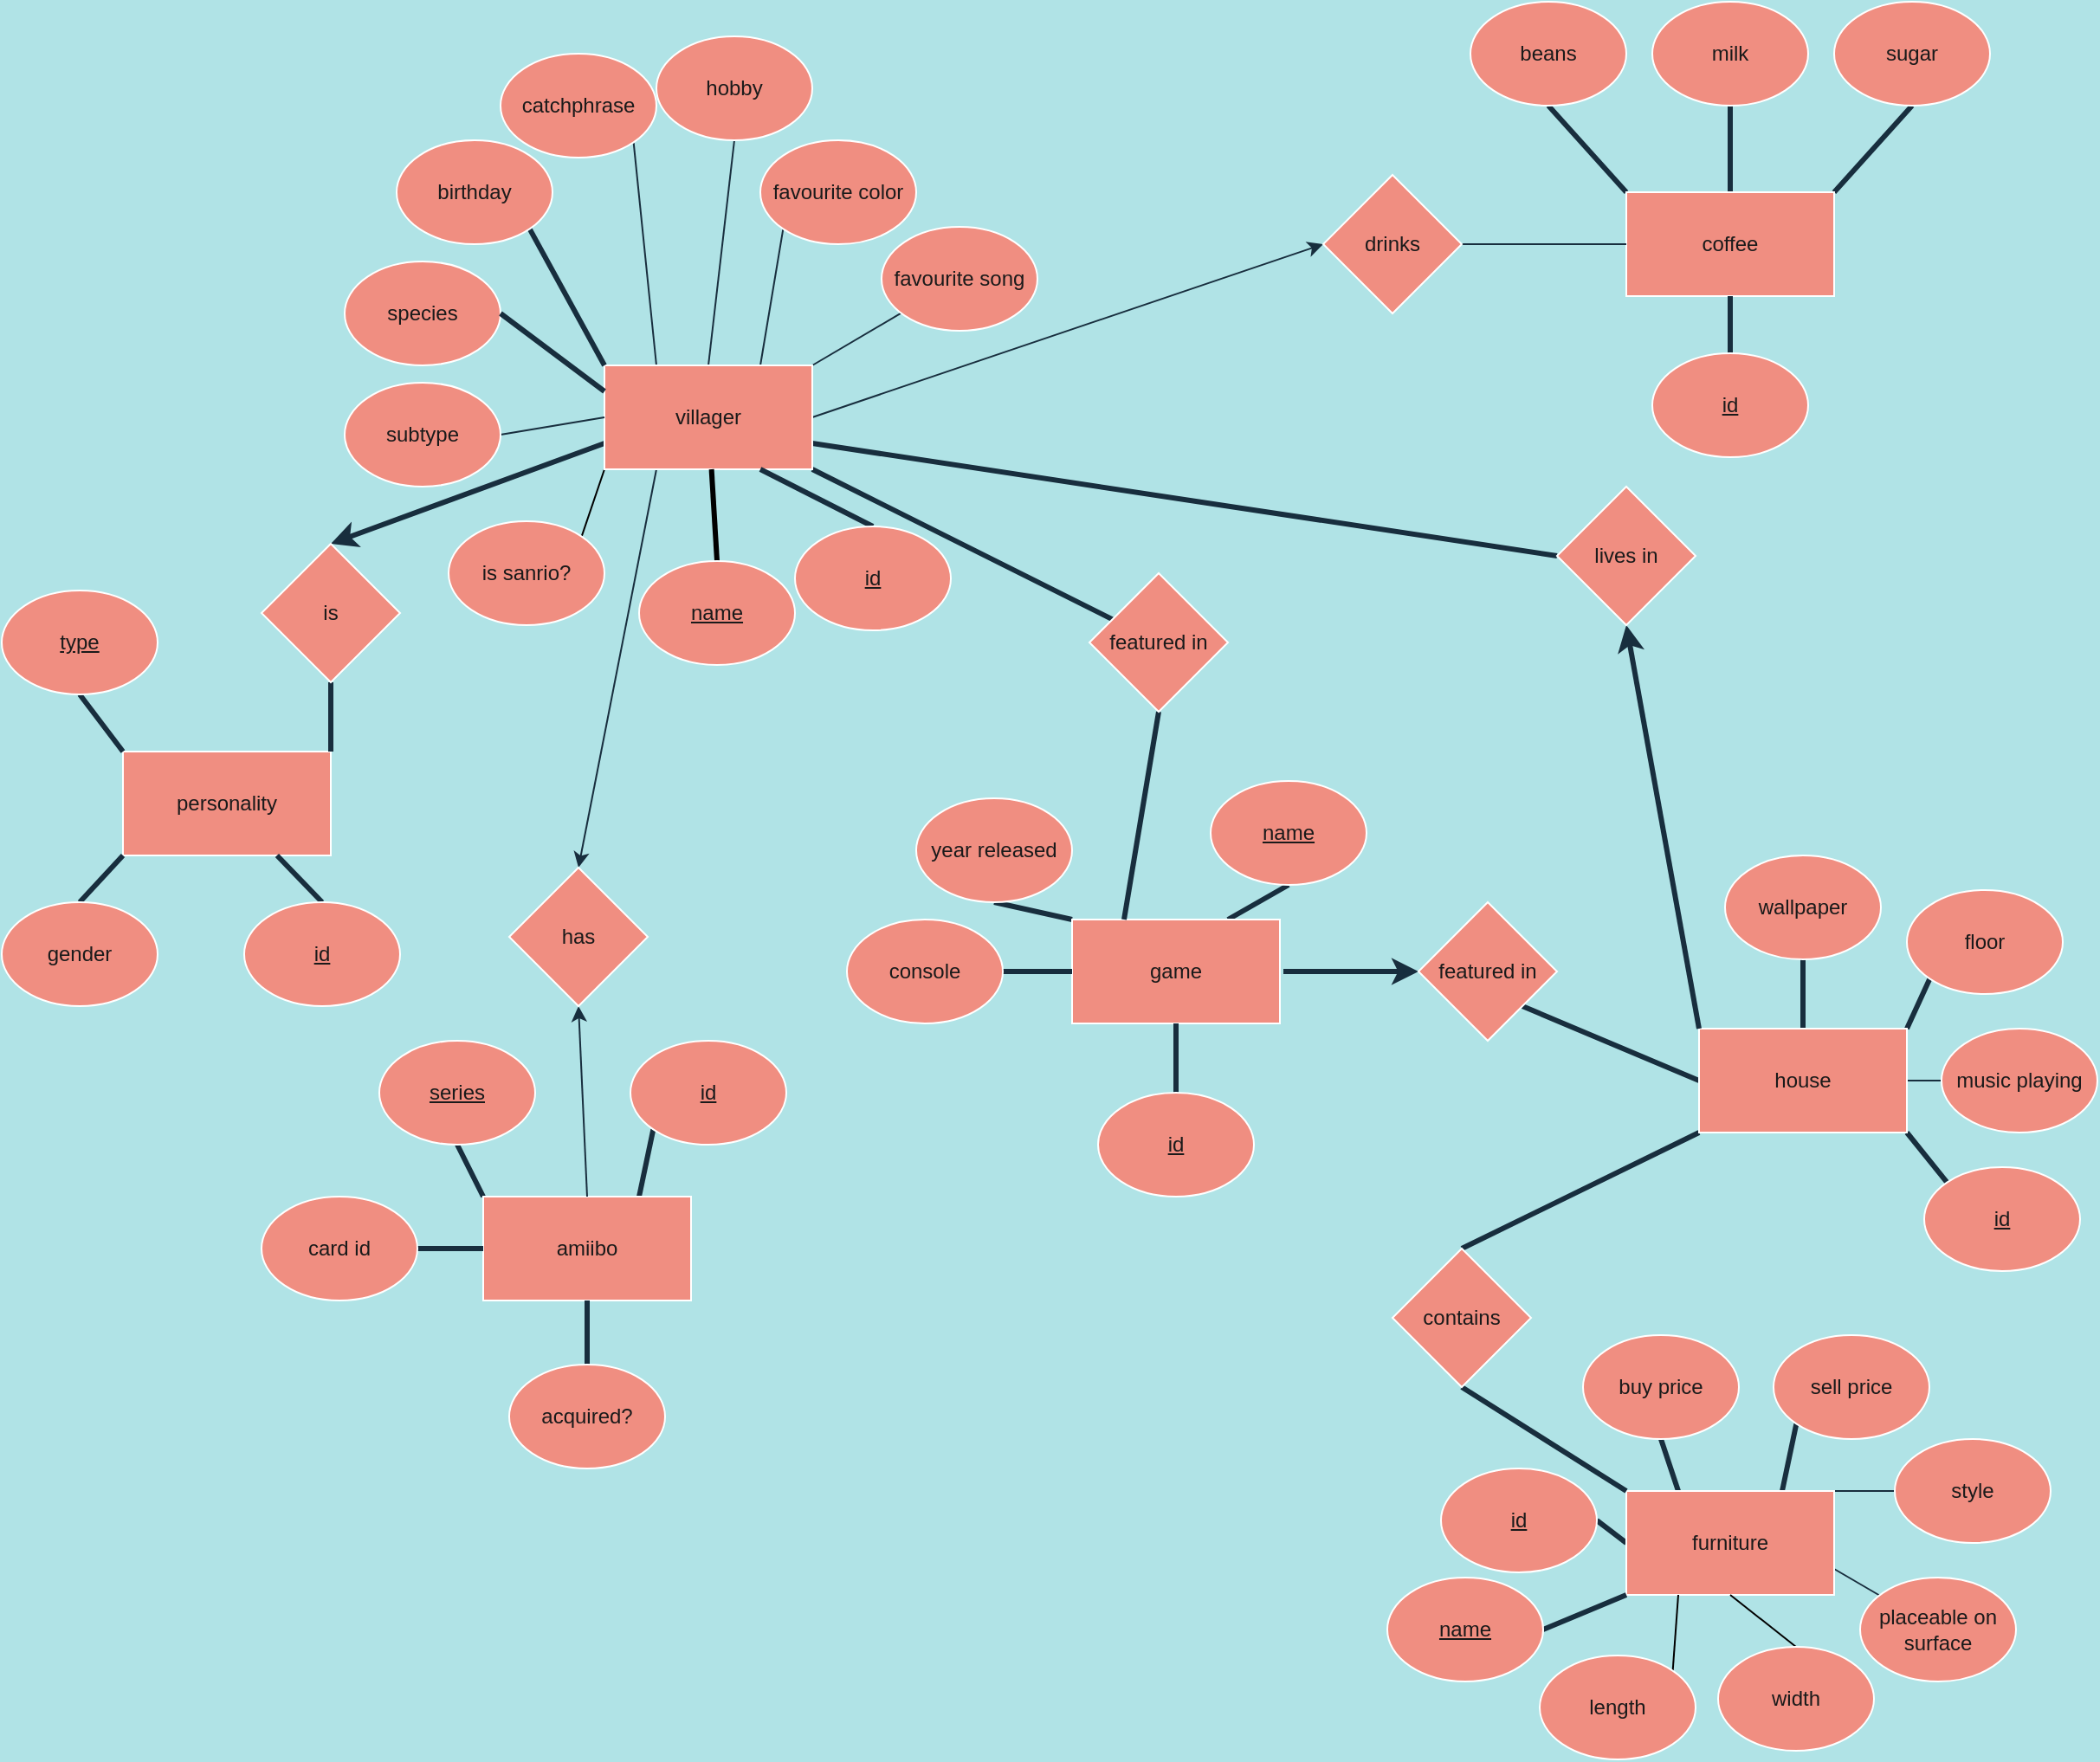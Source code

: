 <mxfile version="14.7.4" type="embed"><diagram name="v5" id="tO3d424h9_1YAZObS8Kb"><mxGraphModel dx="1053" dy="776" grid="1" gridSize="10" guides="1" tooltips="1" connect="1" arrows="1" fold="1" page="1" pageScale="1" pageWidth="1600" pageHeight="1200" background="#B0E3E6" math="0" shadow="0"><root><mxCell id="sqdpiy8trpQjpCW_eLVI-0"/><mxCell id="sqdpiy8trpQjpCW_eLVI-1" parent="sqdpiy8trpQjpCW_eLVI-0"/><mxCell id="sqdpiy8trpQjpCW_eLVI-2" style="rounded=1;sketch=0;orthogonalLoop=1;jettySize=auto;html=1;entryX=0;entryY=0.5;entryDx=0;entryDy=0;fontColor=#1A1A1A;strokeColor=#182E3E;endArrow=classic;endFill=1;labelBackgroundColor=#B0E3E6;exitX=1;exitY=0.5;exitDx=0;exitDy=0;" parent="sqdpiy8trpQjpCW_eLVI-1" source="sqdpiy8trpQjpCW_eLVI-12" target="sqdpiy8trpQjpCW_eLVI-39" edge="1"><mxGeometry relative="1" as="geometry"><mxPoint x="768" y="327" as="sourcePoint"/></mxGeometry></mxCell><mxCell id="sqdpiy8trpQjpCW_eLVI-3" style="edgeStyle=none;rounded=1;sketch=0;orthogonalLoop=1;jettySize=auto;html=1;entryX=0;entryY=0.5;entryDx=0;entryDy=0;fontColor=#1A1A1A;strokeColor=#182E3E;endArrow=none;endFill=0;labelBackgroundColor=#B0E3E6;strokeWidth=3;exitX=1;exitY=0.75;exitDx=0;exitDy=0;" parent="sqdpiy8trpQjpCW_eLVI-1" source="sqdpiy8trpQjpCW_eLVI-12" target="sqdpiy8trpQjpCW_eLVI-41" edge="1"><mxGeometry relative="1" as="geometry"><mxPoint x="778" y="367" as="sourcePoint"/></mxGeometry></mxCell><mxCell id="sqdpiy8trpQjpCW_eLVI-4" style="edgeStyle=none;rounded=1;sketch=0;orthogonalLoop=1;jettySize=auto;html=1;fontColor=#1A1A1A;endArrow=none;endFill=0;strokeColor=#182E3E;strokeWidth=3;exitX=1;exitY=1;exitDx=0;exitDy=0;" parent="sqdpiy8trpQjpCW_eLVI-1" source="sqdpiy8trpQjpCW_eLVI-12" target="sqdpiy8trpQjpCW_eLVI-43" edge="1"><mxGeometry relative="1" as="geometry"><mxPoint x="738" y="377" as="sourcePoint"/></mxGeometry></mxCell><mxCell id="sqdpiy8trpQjpCW_eLVI-5" style="edgeStyle=none;rounded=1;sketch=0;orthogonalLoop=1;jettySize=auto;html=1;exitX=1;exitY=0;exitDx=0;exitDy=0;fontColor=#1A1A1A;endArrow=none;endFill=0;strokeColor=#182E3E;strokeWidth=1;" parent="sqdpiy8trpQjpCW_eLVI-1" source="sqdpiy8trpQjpCW_eLVI-12" target="sqdpiy8trpQjpCW_eLVI-67" edge="1"><mxGeometry relative="1" as="geometry"><mxPoint x="573" y="307" as="targetPoint"/></mxGeometry></mxCell><mxCell id="sqdpiy8trpQjpCW_eLVI-6" style="edgeStyle=none;rounded=1;sketch=0;orthogonalLoop=1;jettySize=auto;html=1;exitX=0.75;exitY=0;exitDx=0;exitDy=0;entryX=0;entryY=1;entryDx=0;entryDy=0;fontColor=#1A1A1A;endArrow=none;endFill=0;strokeColor=#182E3E;strokeWidth=1;" parent="sqdpiy8trpQjpCW_eLVI-1" source="sqdpiy8trpQjpCW_eLVI-12" target="sqdpiy8trpQjpCW_eLVI-66" edge="1"><mxGeometry relative="1" as="geometry"/></mxCell><mxCell id="sqdpiy8trpQjpCW_eLVI-7" style="edgeStyle=none;rounded=1;sketch=0;orthogonalLoop=1;jettySize=auto;html=1;exitX=0.5;exitY=0;exitDx=0;exitDy=0;entryX=0.5;entryY=1;entryDx=0;entryDy=0;fontColor=#1A1A1A;endArrow=none;endFill=0;strokeColor=#182E3E;strokeWidth=1;" parent="sqdpiy8trpQjpCW_eLVI-1" source="sqdpiy8trpQjpCW_eLVI-12" target="sqdpiy8trpQjpCW_eLVI-64" edge="1"><mxGeometry relative="1" as="geometry"/></mxCell><mxCell id="sqdpiy8trpQjpCW_eLVI-8" style="edgeStyle=none;rounded=1;sketch=0;orthogonalLoop=1;jettySize=auto;html=1;exitX=0.25;exitY=0;exitDx=0;exitDy=0;fontColor=#1A1A1A;endArrow=none;endFill=0;strokeColor=#182E3E;strokeWidth=1;entryX=1;entryY=1;entryDx=0;entryDy=0;" parent="sqdpiy8trpQjpCW_eLVI-1" source="sqdpiy8trpQjpCW_eLVI-12" target="sqdpiy8trpQjpCW_eLVI-65" edge="1"><mxGeometry relative="1" as="geometry"><mxPoint x="468" y="247" as="targetPoint"/></mxGeometry></mxCell><mxCell id="sqdpiy8trpQjpCW_eLVI-10" style="edgeStyle=none;rounded=1;sketch=0;orthogonalLoop=1;jettySize=auto;html=1;exitX=0.25;exitY=1;exitDx=0;exitDy=0;entryX=0.5;entryY=0;entryDx=0;entryDy=0;fontColor=#1A1A1A;endArrow=classic;endFill=1;strokeColor=#182E3E;strokeWidth=1;" parent="sqdpiy8trpQjpCW_eLVI-1" source="sqdpiy8trpQjpCW_eLVI-12" target="sqdpiy8trpQjpCW_eLVI-47" edge="1"><mxGeometry relative="1" as="geometry"/></mxCell><mxCell id="sqdpiy8trpQjpCW_eLVI-11" style="edgeStyle=none;rounded=0;orthogonalLoop=1;jettySize=auto;html=1;exitX=0;exitY=0.75;exitDx=0;exitDy=0;entryX=0.5;entryY=0;entryDx=0;entryDy=0;endArrow=classic;endFill=1;strokeWidth=3;strokeColor=#182E3E;" parent="sqdpiy8trpQjpCW_eLVI-1" source="sqdpiy8trpQjpCW_eLVI-12" target="sqdpiy8trpQjpCW_eLVI-102" edge="1"><mxGeometry relative="1" as="geometry"/></mxCell><mxCell id="sqdpiy8trpQjpCW_eLVI-110" style="edgeStyle=none;rounded=0;orthogonalLoop=1;jettySize=auto;html=1;exitX=0;exitY=1;exitDx=0;exitDy=0;entryX=1;entryY=0;entryDx=0;entryDy=0;endArrow=none;endFill=0;strokeColor=#000000;strokeWidth=1;" parent="sqdpiy8trpQjpCW_eLVI-1" source="sqdpiy8trpQjpCW_eLVI-12" target="sqdpiy8trpQjpCW_eLVI-68" edge="1"><mxGeometry relative="1" as="geometry"/></mxCell><mxCell id="sqdpiy8trpQjpCW_eLVI-12" value="villager" style="rounded=0;whiteSpace=wrap;html=1;sketch=0;fontColor=#1A1A1A;strokeColor=#FFFFFF;fillColor=#F08E81;" parent="sqdpiy8trpQjpCW_eLVI-1" vertex="1"><mxGeometry x="438" y="337" width="120" height="60" as="geometry"/></mxCell><mxCell id="sqdpiy8trpQjpCW_eLVI-13" style="edgeStyle=none;rounded=1;sketch=0;orthogonalLoop=1;jettySize=auto;html=1;exitX=0;exitY=0;exitDx=0;exitDy=0;entryX=0.5;entryY=1;entryDx=0;entryDy=0;fontColor=#1A1A1A;endArrow=none;endFill=0;strokeColor=#182E3E;strokeWidth=3;" parent="sqdpiy8trpQjpCW_eLVI-1" source="sqdpiy8trpQjpCW_eLVI-16" target="sqdpiy8trpQjpCW_eLVI-50" edge="1"><mxGeometry relative="1" as="geometry"/></mxCell><mxCell id="sqdpiy8trpQjpCW_eLVI-14" style="edgeStyle=none;rounded=1;sketch=0;orthogonalLoop=1;jettySize=auto;html=1;exitX=0.5;exitY=0;exitDx=0;exitDy=0;entryX=0.5;entryY=1;entryDx=0;entryDy=0;fontColor=#1A1A1A;endArrow=none;endFill=0;strokeColor=#182E3E;strokeWidth=3;" parent="sqdpiy8trpQjpCW_eLVI-1" source="sqdpiy8trpQjpCW_eLVI-16" target="sqdpiy8trpQjpCW_eLVI-51" edge="1"><mxGeometry relative="1" as="geometry"/></mxCell><mxCell id="sqdpiy8trpQjpCW_eLVI-15" style="edgeStyle=none;rounded=1;sketch=0;orthogonalLoop=1;jettySize=auto;html=1;exitX=1;exitY=0;exitDx=0;exitDy=0;entryX=0.5;entryY=1;entryDx=0;entryDy=0;fontColor=#1A1A1A;endArrow=none;endFill=0;strokeColor=#182E3E;strokeWidth=3;" parent="sqdpiy8trpQjpCW_eLVI-1" source="sqdpiy8trpQjpCW_eLVI-16" target="sqdpiy8trpQjpCW_eLVI-52" edge="1"><mxGeometry relative="1" as="geometry"/></mxCell><mxCell id="sqdpiy8trpQjpCW_eLVI-16" value="coffee" style="rounded=0;whiteSpace=wrap;html=1;sketch=0;fontColor=#1A1A1A;strokeColor=#FFFFFF;fillColor=#F08E81;" parent="sqdpiy8trpQjpCW_eLVI-1" vertex="1"><mxGeometry x="1028" y="237" width="120" height="60" as="geometry"/></mxCell><mxCell id="sqdpiy8trpQjpCW_eLVI-17" style="rounded=1;sketch=0;orthogonalLoop=1;jettySize=auto;html=1;exitX=0;exitY=1;exitDx=0;exitDy=0;entryX=0.5;entryY=0;entryDx=0;entryDy=0;fontColor=#1A1A1A;strokeColor=#182E3E;endArrow=none;endFill=0;strokeWidth=3;" parent="sqdpiy8trpQjpCW_eLVI-1" source="sqdpiy8trpQjpCW_eLVI-21" target="sqdpiy8trpQjpCW_eLVI-45" edge="1"><mxGeometry relative="1" as="geometry"/></mxCell><mxCell id="sqdpiy8trpQjpCW_eLVI-18" style="edgeStyle=none;rounded=1;sketch=0;orthogonalLoop=1;jettySize=auto;html=1;exitX=0.5;exitY=0;exitDx=0;exitDy=0;entryX=0.5;entryY=1;entryDx=0;entryDy=0;fontColor=#1A1A1A;endArrow=none;endFill=0;strokeColor=#182E3E;strokeWidth=3;" parent="sqdpiy8trpQjpCW_eLVI-1" source="sqdpiy8trpQjpCW_eLVI-21" target="sqdpiy8trpQjpCW_eLVI-69" edge="1"><mxGeometry relative="1" as="geometry"/></mxCell><mxCell id="sqdpiy8trpQjpCW_eLVI-19" style="edgeStyle=none;rounded=1;sketch=0;orthogonalLoop=1;jettySize=auto;html=1;exitX=1;exitY=0;exitDx=0;exitDy=0;entryX=0;entryY=1;entryDx=0;entryDy=0;fontColor=#1A1A1A;endArrow=none;endFill=0;strokeColor=#182E3E;strokeWidth=3;" parent="sqdpiy8trpQjpCW_eLVI-1" source="sqdpiy8trpQjpCW_eLVI-21" target="sqdpiy8trpQjpCW_eLVI-70" edge="1"><mxGeometry relative="1" as="geometry"/></mxCell><mxCell id="sqdpiy8trpQjpCW_eLVI-20" style="edgeStyle=none;rounded=1;sketch=0;orthogonalLoop=1;jettySize=auto;html=1;exitX=1;exitY=0.5;exitDx=0;exitDy=0;entryX=0;entryY=0.5;entryDx=0;entryDy=0;fontColor=#1A1A1A;endArrow=none;endFill=0;strokeColor=#182E3E;strokeWidth=1;" parent="sqdpiy8trpQjpCW_eLVI-1" source="sqdpiy8trpQjpCW_eLVI-21" target="sqdpiy8trpQjpCW_eLVI-71" edge="1"><mxGeometry relative="1" as="geometry"/></mxCell><mxCell id="sqdpiy8trpQjpCW_eLVI-103" style="rounded=0;orthogonalLoop=1;jettySize=auto;html=1;exitX=1;exitY=1;exitDx=0;exitDy=0;entryX=0;entryY=0;entryDx=0;entryDy=0;endArrow=none;endFill=0;strokeWidth=3;strokeColor=#182E3E;" parent="sqdpiy8trpQjpCW_eLVI-1" source="sqdpiy8trpQjpCW_eLVI-21" target="sqdpiy8trpQjpCW_eLVI-95" edge="1"><mxGeometry relative="1" as="geometry"/></mxCell><mxCell id="sqdpiy8trpQjpCW_eLVI-109" style="edgeStyle=none;rounded=0;orthogonalLoop=1;jettySize=auto;html=1;exitX=0;exitY=0.5;exitDx=0;exitDy=0;entryX=1;entryY=1;entryDx=0;entryDy=0;endArrow=none;endFill=0;strokeWidth=3;strokeColor=#182E3E;" parent="sqdpiy8trpQjpCW_eLVI-1" source="sqdpiy8trpQjpCW_eLVI-21" target="sqdpiy8trpQjpCW_eLVI-107" edge="1"><mxGeometry relative="1" as="geometry"/></mxCell><mxCell id="sqdpiy8trpQjpCW_eLVI-117" value="" style="edgeStyle=none;rounded=1;orthogonalLoop=1;jettySize=auto;html=1;endArrow=none;endFill=0;strokeColor=#182E3E;strokeWidth=3;" parent="sqdpiy8trpQjpCW_eLVI-1" source="sqdpiy8trpQjpCW_eLVI-21" target="sqdpiy8trpQjpCW_eLVI-69" edge="1"><mxGeometry relative="1" as="geometry"/></mxCell><mxCell id="sqdpiy8trpQjpCW_eLVI-21" value="house" style="rounded=0;whiteSpace=wrap;html=1;sketch=0;fontColor=#1A1A1A;strokeColor=#FFFFFF;fillColor=#F08E81;" parent="sqdpiy8trpQjpCW_eLVI-1" vertex="1"><mxGeometry x="1070" y="720" width="120" height="60" as="geometry"/></mxCell><mxCell id="sqdpiy8trpQjpCW_eLVI-22" style="rounded=1;sketch=0;orthogonalLoop=1;jettySize=auto;html=1;exitX=0.25;exitY=0;exitDx=0;exitDy=0;entryX=0.5;entryY=1;entryDx=0;entryDy=0;fontColor=#1A1A1A;endArrow=none;endFill=0;strokeColor=#182E3E;strokeWidth=3;" parent="sqdpiy8trpQjpCW_eLVI-1" source="sqdpiy8trpQjpCW_eLVI-27" target="sqdpiy8trpQjpCW_eLVI-74" edge="1"><mxGeometry relative="1" as="geometry"/></mxCell><mxCell id="sqdpiy8trpQjpCW_eLVI-23" style="edgeStyle=none;rounded=1;sketch=0;orthogonalLoop=1;jettySize=auto;html=1;exitX=0.75;exitY=0;exitDx=0;exitDy=0;entryX=0;entryY=1;entryDx=0;entryDy=0;fontColor=#1A1A1A;endArrow=none;endFill=0;strokeColor=#182E3E;strokeWidth=3;" parent="sqdpiy8trpQjpCW_eLVI-1" source="sqdpiy8trpQjpCW_eLVI-27" target="sqdpiy8trpQjpCW_eLVI-75" edge="1"><mxGeometry relative="1" as="geometry"/></mxCell><mxCell id="sqdpiy8trpQjpCW_eLVI-24" style="edgeStyle=none;rounded=1;sketch=0;orthogonalLoop=1;jettySize=auto;html=1;exitX=1;exitY=0;exitDx=0;exitDy=0;entryX=0;entryY=0.5;entryDx=0;entryDy=0;fontColor=#1A1A1A;endArrow=none;endFill=0;strokeColor=#182E3E;strokeWidth=1;" parent="sqdpiy8trpQjpCW_eLVI-1" source="sqdpiy8trpQjpCW_eLVI-27" target="sqdpiy8trpQjpCW_eLVI-76" edge="1"><mxGeometry relative="1" as="geometry"/></mxCell><mxCell id="sqdpiy8trpQjpCW_eLVI-25" style="edgeStyle=none;rounded=1;sketch=0;orthogonalLoop=1;jettySize=auto;html=1;exitX=1;exitY=0.75;exitDx=0;exitDy=0;fontColor=#1A1A1A;endArrow=none;endFill=0;strokeColor=#182E3E;strokeWidth=1;" parent="sqdpiy8trpQjpCW_eLVI-1" source="sqdpiy8trpQjpCW_eLVI-27" target="sqdpiy8trpQjpCW_eLVI-78" edge="1"><mxGeometry relative="1" as="geometry"/></mxCell><mxCell id="sqdpiy8trpQjpCW_eLVI-26" style="edgeStyle=none;rounded=1;sketch=0;orthogonalLoop=1;jettySize=auto;html=1;exitX=0;exitY=0.5;exitDx=0;exitDy=0;entryX=1;entryY=0.5;entryDx=0;entryDy=0;fontColor=#1A1A1A;endArrow=none;endFill=0;strokeWidth=3;strokeColor=#182E3E;" parent="sqdpiy8trpQjpCW_eLVI-1" source="sqdpiy8trpQjpCW_eLVI-27" target="sqdpiy8trpQjpCW_eLVI-77" edge="1"><mxGeometry relative="1" as="geometry"/></mxCell><mxCell id="sqdpiy8trpQjpCW_eLVI-27" value="furniture" style="rounded=0;whiteSpace=wrap;html=1;sketch=0;fontColor=#1A1A1A;strokeColor=#FFFFFF;fillColor=#F08E81;" parent="sqdpiy8trpQjpCW_eLVI-1" vertex="1"><mxGeometry x="1028" y="987" width="120" height="60" as="geometry"/></mxCell><mxCell id="sqdpiy8trpQjpCW_eLVI-28" style="edgeStyle=none;rounded=1;sketch=0;orthogonalLoop=1;jettySize=auto;html=1;exitX=0;exitY=0;exitDx=0;exitDy=0;entryX=0.5;entryY=1;entryDx=0;entryDy=0;fontColor=#1A1A1A;endArrow=none;endFill=0;strokeWidth=3;strokeColor=#182E3E;" parent="sqdpiy8trpQjpCW_eLVI-1" source="sqdpiy8trpQjpCW_eLVI-30" target="sqdpiy8trpQjpCW_eLVI-73" edge="1"><mxGeometry relative="1" as="geometry"/></mxCell><mxCell id="sqdpiy8trpQjpCW_eLVI-29" style="edgeStyle=none;rounded=1;sketch=0;orthogonalLoop=1;jettySize=auto;html=1;exitX=0.75;exitY=0;exitDx=0;exitDy=0;entryX=0.5;entryY=1;entryDx=0;entryDy=0;fontColor=#1A1A1A;endArrow=none;endFill=0;strokeWidth=3;strokeColor=#182E3E;" parent="sqdpiy8trpQjpCW_eLVI-1" source="sqdpiy8trpQjpCW_eLVI-30" target="sqdpiy8trpQjpCW_eLVI-72" edge="1"><mxGeometry relative="1" as="geometry"/></mxCell><mxCell id="sqdpiy8trpQjpCW_eLVI-30" value="game" style="rounded=0;whiteSpace=wrap;html=1;sketch=0;fontColor=#1A1A1A;strokeColor=#FFFFFF;fillColor=#F08E81;" parent="sqdpiy8trpQjpCW_eLVI-1" vertex="1"><mxGeometry x="708" y="657" width="120" height="60" as="geometry"/></mxCell><mxCell id="sqdpiy8trpQjpCW_eLVI-31" style="edgeStyle=none;rounded=1;sketch=0;orthogonalLoop=1;jettySize=auto;html=1;entryX=0.5;entryY=1;entryDx=0;entryDy=0;fontColor=#1A1A1A;endArrow=none;endFill=0;strokeColor=#182E3E;strokeWidth=3;exitX=0;exitY=0;exitDx=0;exitDy=0;" parent="sqdpiy8trpQjpCW_eLVI-1" source="sqdpiy8trpQjpCW_eLVI-34" target="sqdpiy8trpQjpCW_eLVI-80" edge="1"><mxGeometry relative="1" as="geometry"><mxPoint x="358" y="817" as="sourcePoint"/></mxGeometry></mxCell><mxCell id="sqdpiy8trpQjpCW_eLVI-32" style="edgeStyle=none;rounded=1;sketch=0;orthogonalLoop=1;jettySize=auto;html=1;exitX=0.75;exitY=0;exitDx=0;exitDy=0;entryX=0;entryY=1;entryDx=0;entryDy=0;fontColor=#1A1A1A;endArrow=none;endFill=0;strokeWidth=3;strokeColor=#182E3E;" parent="sqdpiy8trpQjpCW_eLVI-1" source="sqdpiy8trpQjpCW_eLVI-34" target="sqdpiy8trpQjpCW_eLVI-79" edge="1"><mxGeometry relative="1" as="geometry"/></mxCell><mxCell id="sqdpiy8trpQjpCW_eLVI-34" value="amiibo" style="rounded=0;whiteSpace=wrap;html=1;sketch=0;fontColor=#1A1A1A;strokeColor=#FFFFFF;fillColor=#F08E81;" parent="sqdpiy8trpQjpCW_eLVI-1" vertex="1"><mxGeometry x="368" y="817" width="120" height="60" as="geometry"/></mxCell><mxCell id="sqdpiy8trpQjpCW_eLVI-38" style="edgeStyle=none;rounded=1;sketch=0;orthogonalLoop=1;jettySize=auto;html=1;exitX=0;exitY=0.5;exitDx=0;exitDy=0;entryX=1;entryY=0.5;entryDx=0;entryDy=0;fontColor=#1A1A1A;strokeColor=#182E3E;endArrow=none;endFill=0;labelBackgroundColor=#B0E3E6;" parent="sqdpiy8trpQjpCW_eLVI-1" source="sqdpiy8trpQjpCW_eLVI-16" target="sqdpiy8trpQjpCW_eLVI-39" edge="1"><mxGeometry relative="1" as="geometry"/></mxCell><mxCell id="sqdpiy8trpQjpCW_eLVI-39" value="drinks" style="rhombus;whiteSpace=wrap;html=1;rounded=0;sketch=0;fontColor=#1A1A1A;strokeColor=#FFFFFF;fillColor=#F08E81;" parent="sqdpiy8trpQjpCW_eLVI-1" vertex="1"><mxGeometry x="853" y="227" width="80" height="80" as="geometry"/></mxCell><mxCell id="sqdpiy8trpQjpCW_eLVI-40" style="edgeStyle=none;rounded=1;sketch=0;orthogonalLoop=1;jettySize=auto;html=1;exitX=0;exitY=0;exitDx=0;exitDy=0;fontColor=#1A1A1A;strokeColor=#182E3E;endArrow=classic;endFill=1;labelBackgroundColor=#B0E3E6;strokeWidth=3;entryX=0.5;entryY=1;entryDx=0;entryDy=0;" parent="sqdpiy8trpQjpCW_eLVI-1" source="sqdpiy8trpQjpCW_eLVI-21" target="sqdpiy8trpQjpCW_eLVI-41" edge="1"><mxGeometry relative="1" as="geometry"><mxPoint x="1058" y="497" as="targetPoint"/></mxGeometry></mxCell><mxCell id="sqdpiy8trpQjpCW_eLVI-41" value="lives in" style="rhombus;whiteSpace=wrap;html=1;rounded=0;sketch=0;fontColor=#1A1A1A;strokeColor=#FFFFFF;fillColor=#F08E81;" parent="sqdpiy8trpQjpCW_eLVI-1" vertex="1"><mxGeometry x="988" y="407" width="80" height="80" as="geometry"/></mxCell><mxCell id="sqdpiy8trpQjpCW_eLVI-42" style="edgeStyle=none;rounded=1;sketch=0;orthogonalLoop=1;jettySize=auto;html=1;exitX=0.5;exitY=1;exitDx=0;exitDy=0;entryX=0.25;entryY=0;entryDx=0;entryDy=0;fontColor=#1A1A1A;endArrow=none;endFill=0;strokeWidth=3;strokeColor=#182E3E;" parent="sqdpiy8trpQjpCW_eLVI-1" source="sqdpiy8trpQjpCW_eLVI-43" target="sqdpiy8trpQjpCW_eLVI-30" edge="1"><mxGeometry relative="1" as="geometry"/></mxCell><mxCell id="sqdpiy8trpQjpCW_eLVI-43" value="featured in" style="rhombus;whiteSpace=wrap;html=1;rounded=0;sketch=0;fontColor=#1A1A1A;strokeColor=#FFFFFF;fillColor=#F08E81;" parent="sqdpiy8trpQjpCW_eLVI-1" vertex="1"><mxGeometry x="718" y="457" width="80" height="80" as="geometry"/></mxCell><mxCell id="sqdpiy8trpQjpCW_eLVI-44" style="edgeStyle=none;rounded=1;sketch=0;orthogonalLoop=1;jettySize=auto;html=1;exitX=0;exitY=0;exitDx=0;exitDy=0;entryX=0.5;entryY=1;entryDx=0;entryDy=0;fontColor=#1A1A1A;endArrow=none;endFill=0;strokeColor=#182E3E;strokeWidth=3;" parent="sqdpiy8trpQjpCW_eLVI-1" source="sqdpiy8trpQjpCW_eLVI-27" target="sqdpiy8trpQjpCW_eLVI-45" edge="1"><mxGeometry relative="1" as="geometry"/></mxCell><mxCell id="sqdpiy8trpQjpCW_eLVI-45" value="contains" style="rhombus;whiteSpace=wrap;html=1;rounded=0;sketch=0;fontColor=#1A1A1A;strokeColor=#FFFFFF;fillColor=#F08E81;" parent="sqdpiy8trpQjpCW_eLVI-1" vertex="1"><mxGeometry x="893" y="847" width="80" height="80" as="geometry"/></mxCell><mxCell id="sqdpiy8trpQjpCW_eLVI-46" style="edgeStyle=none;rounded=1;sketch=0;orthogonalLoop=1;jettySize=auto;html=1;exitX=0.5;exitY=0;exitDx=0;exitDy=0;entryX=0.5;entryY=1;entryDx=0;entryDy=0;fontColor=#1A1A1A;endArrow=classic;endFill=1;strokeColor=#182E3E;strokeWidth=1;" parent="sqdpiy8trpQjpCW_eLVI-1" source="sqdpiy8trpQjpCW_eLVI-34" target="sqdpiy8trpQjpCW_eLVI-47" edge="1"><mxGeometry relative="1" as="geometry"/></mxCell><mxCell id="sqdpiy8trpQjpCW_eLVI-47" value="has" style="rhombus;whiteSpace=wrap;html=1;rounded=0;sketch=0;fontColor=#1A1A1A;strokeColor=#FFFFFF;fillColor=#F08E81;" parent="sqdpiy8trpQjpCW_eLVI-1" vertex="1"><mxGeometry x="383" y="627" width="80" height="80" as="geometry"/></mxCell><mxCell id="sqdpiy8trpQjpCW_eLVI-50" value="beans" style="ellipse;whiteSpace=wrap;html=1;rounded=0;sketch=0;fontColor=#1A1A1A;strokeColor=#FFFFFF;fillColor=#F08E81;" parent="sqdpiy8trpQjpCW_eLVI-1" vertex="1"><mxGeometry x="938" y="127" width="90" height="60" as="geometry"/></mxCell><mxCell id="sqdpiy8trpQjpCW_eLVI-51" value="milk" style="ellipse;whiteSpace=wrap;html=1;rounded=0;sketch=0;fontColor=#1A1A1A;strokeColor=#FFFFFF;fillColor=#F08E81;" parent="sqdpiy8trpQjpCW_eLVI-1" vertex="1"><mxGeometry x="1043" y="127" width="90" height="60" as="geometry"/></mxCell><mxCell id="sqdpiy8trpQjpCW_eLVI-52" value="sugar" style="ellipse;whiteSpace=wrap;html=1;rounded=0;sketch=0;fontColor=#1A1A1A;strokeColor=#FFFFFF;fillColor=#F08E81;" parent="sqdpiy8trpQjpCW_eLVI-1" vertex="1"><mxGeometry x="1148" y="127" width="90" height="60" as="geometry"/></mxCell><mxCell id="sqdpiy8trpQjpCW_eLVI-53" style="edgeStyle=none;rounded=1;sketch=0;orthogonalLoop=1;jettySize=auto;html=1;exitX=0.5;exitY=0;exitDx=0;exitDy=0;fontColor=#1A1A1A;endArrow=none;endFill=0;strokeColor=#182E3E;strokeWidth=3;entryX=0.75;entryY=1;entryDx=0;entryDy=0;" parent="sqdpiy8trpQjpCW_eLVI-1" source="sqdpiy8trpQjpCW_eLVI-54" target="sqdpiy8trpQjpCW_eLVI-12" edge="1"><mxGeometry relative="1" as="geometry"><mxPoint x="518" y="417" as="targetPoint"/></mxGeometry></mxCell><mxCell id="sqdpiy8trpQjpCW_eLVI-54" value="&lt;u&gt;id&lt;br&gt;&lt;/u&gt;" style="ellipse;whiteSpace=wrap;html=1;rounded=0;sketch=0;fontColor=#1A1A1A;strokeColor=#FFFFFF;fillColor=#F08E81;" parent="sqdpiy8trpQjpCW_eLVI-1" vertex="1"><mxGeometry x="548" y="430" width="90" height="60" as="geometry"/></mxCell><mxCell id="sqdpiy8trpQjpCW_eLVI-57" value="species" style="ellipse;whiteSpace=wrap;html=1;rounded=0;sketch=0;fontColor=#1A1A1A;strokeColor=#FFFFFF;fillColor=#F08E81;" parent="sqdpiy8trpQjpCW_eLVI-1" vertex="1"><mxGeometry x="288" y="277" width="90" height="60" as="geometry"/></mxCell><mxCell id="sqdpiy8trpQjpCW_eLVI-58" style="edgeStyle=none;rounded=1;sketch=0;orthogonalLoop=1;jettySize=auto;html=1;exitX=1;exitY=0.5;exitDx=0;exitDy=0;entryX=0;entryY=0.5;entryDx=0;entryDy=0;fontColor=#1A1A1A;endArrow=none;endFill=0;strokeColor=#182E3E;strokeWidth=1;" parent="sqdpiy8trpQjpCW_eLVI-1" source="sqdpiy8trpQjpCW_eLVI-59" target="sqdpiy8trpQjpCW_eLVI-12" edge="1"><mxGeometry relative="1" as="geometry"/></mxCell><mxCell id="sqdpiy8trpQjpCW_eLVI-59" value="subtype" style="ellipse;whiteSpace=wrap;html=1;rounded=0;sketch=0;fontColor=#1A1A1A;strokeColor=#FFFFFF;fillColor=#F08E81;" parent="sqdpiy8trpQjpCW_eLVI-1" vertex="1"><mxGeometry x="288" y="347" width="90" height="60" as="geometry"/></mxCell><mxCell id="sqdpiy8trpQjpCW_eLVI-60" style="edgeStyle=none;rounded=1;sketch=0;orthogonalLoop=1;jettySize=auto;html=1;entryX=0;entryY=0.25;entryDx=0;entryDy=0;fontColor=#1A1A1A;endArrow=none;endFill=0;strokeColor=#182E3E;strokeWidth=3;exitX=1;exitY=0.5;exitDx=0;exitDy=0;" parent="sqdpiy8trpQjpCW_eLVI-1" source="sqdpiy8trpQjpCW_eLVI-57" target="sqdpiy8trpQjpCW_eLVI-12" edge="1"><mxGeometry relative="1" as="geometry"><mxPoint x="390" y="310" as="sourcePoint"/></mxGeometry></mxCell><mxCell id="sqdpiy8trpQjpCW_eLVI-62" style="edgeStyle=none;rounded=1;sketch=0;orthogonalLoop=1;jettySize=auto;html=1;entryX=0;entryY=0;entryDx=0;entryDy=0;fontColor=#1A1A1A;endArrow=none;endFill=0;strokeColor=#182E3E;strokeWidth=3;exitX=1;exitY=1;exitDx=0;exitDy=0;" parent="sqdpiy8trpQjpCW_eLVI-1" source="sqdpiy8trpQjpCW_eLVI-63" target="sqdpiy8trpQjpCW_eLVI-12" edge="1"><mxGeometry relative="1" as="geometry"><mxPoint x="408" y="267" as="sourcePoint"/></mxGeometry></mxCell><mxCell id="sqdpiy8trpQjpCW_eLVI-63" value="birthday" style="ellipse;whiteSpace=wrap;html=1;rounded=0;sketch=0;fontColor=#1A1A1A;strokeColor=#FFFFFF;fillColor=#F08E81;" parent="sqdpiy8trpQjpCW_eLVI-1" vertex="1"><mxGeometry x="318" y="207" width="90" height="60" as="geometry"/></mxCell><mxCell id="sqdpiy8trpQjpCW_eLVI-64" value="hobby" style="ellipse;whiteSpace=wrap;html=1;rounded=0;sketch=0;fontColor=#1A1A1A;strokeColor=#FFFFFF;fillColor=#F08E81;" parent="sqdpiy8trpQjpCW_eLVI-1" vertex="1"><mxGeometry x="468" y="147" width="90" height="60" as="geometry"/></mxCell><mxCell id="sqdpiy8trpQjpCW_eLVI-65" value="catchphrase" style="ellipse;whiteSpace=wrap;html=1;rounded=0;sketch=0;fontColor=#1A1A1A;strokeColor=#FFFFFF;fillColor=#F08E81;" parent="sqdpiy8trpQjpCW_eLVI-1" vertex="1"><mxGeometry x="378" y="157" width="90" height="60" as="geometry"/></mxCell><mxCell id="sqdpiy8trpQjpCW_eLVI-66" value="favourite color" style="ellipse;whiteSpace=wrap;html=1;rounded=0;sketch=0;fontColor=#1A1A1A;strokeColor=#FFFFFF;fillColor=#F08E81;" parent="sqdpiy8trpQjpCW_eLVI-1" vertex="1"><mxGeometry x="528" y="207" width="90" height="60" as="geometry"/></mxCell><mxCell id="sqdpiy8trpQjpCW_eLVI-67" value="favourite song" style="ellipse;whiteSpace=wrap;html=1;rounded=0;sketch=0;fontColor=#1A1A1A;strokeColor=#FFFFFF;fillColor=#F08E81;" parent="sqdpiy8trpQjpCW_eLVI-1" vertex="1"><mxGeometry x="598" y="257" width="90" height="60" as="geometry"/></mxCell><mxCell id="sqdpiy8trpQjpCW_eLVI-68" value="is sanrio?" style="ellipse;whiteSpace=wrap;html=1;rounded=0;sketch=0;fontColor=#1A1A1A;strokeColor=#FFFFFF;fillColor=#F08E81;" parent="sqdpiy8trpQjpCW_eLVI-1" vertex="1"><mxGeometry x="348" y="427" width="90" height="60" as="geometry"/></mxCell><mxCell id="sqdpiy8trpQjpCW_eLVI-69" value="wallpaper" style="ellipse;whiteSpace=wrap;html=1;rounded=0;sketch=0;fontColor=#1A1A1A;strokeColor=#FFFFFF;fillColor=#F08E81;" parent="sqdpiy8trpQjpCW_eLVI-1" vertex="1"><mxGeometry x="1085" y="620" width="90" height="60" as="geometry"/></mxCell><mxCell id="sqdpiy8trpQjpCW_eLVI-70" value="floor&lt;span style=&quot;color: rgba(0 , 0 , 0 , 0) ; font-family: monospace ; font-size: 0px&quot;&gt;%3CmxGraphModel%3E%3Croot%3E%3CmxCell%20id%3D%220%22%2F%3E%3CmxCell%20id%3D%221%22%20parent%3D%220%22%2F%3E%3CmxCell%20id%3D%222%22%20value%3D%22%22%20style%3D%22ellipse%3BwhiteSpace%3Dwrap%3Bhtml%3D1%3Brounded%3D0%3Bsketch%3D0%3BfontColor%3D%231A1A1A%3BstrokeColor%3D%23FFFFFF%3BfillColor%3D%23F08E81%3B%22%20vertex%3D%221%22%20parent%3D%221%22%3E%3CmxGeometry%20x%3D%22240%22%20y%3D%2250%22%20width%3D%2290%22%20height%3D%2260%22%20as%3D%22geometry%22%2F%3E%3C%2FmxCell%3E%3C%2Froot%3E%3C%2FmxGraphModel%3E&lt;/span&gt;" style="ellipse;whiteSpace=wrap;html=1;rounded=0;sketch=0;fontColor=#1A1A1A;strokeColor=#FFFFFF;fillColor=#F08E81;" parent="sqdpiy8trpQjpCW_eLVI-1" vertex="1"><mxGeometry x="1190" y="640" width="90" height="60" as="geometry"/></mxCell><mxCell id="sqdpiy8trpQjpCW_eLVI-71" value="music playing" style="ellipse;whiteSpace=wrap;html=1;rounded=0;sketch=0;fontColor=#1A1A1A;strokeColor=#FFFFFF;fillColor=#F08E81;" parent="sqdpiy8trpQjpCW_eLVI-1" vertex="1"><mxGeometry x="1210" y="720" width="90" height="60" as="geometry"/></mxCell><mxCell id="sqdpiy8trpQjpCW_eLVI-72" value="&lt;u&gt;name&lt;/u&gt;" style="ellipse;whiteSpace=wrap;html=1;rounded=0;sketch=0;fontColor=#1A1A1A;strokeColor=#FFFFFF;fillColor=#F08E81;" parent="sqdpiy8trpQjpCW_eLVI-1" vertex="1"><mxGeometry x="788" y="577" width="90" height="60" as="geometry"/></mxCell><mxCell id="sqdpiy8trpQjpCW_eLVI-73" value="year released" style="ellipse;whiteSpace=wrap;html=1;rounded=0;sketch=0;fontColor=#1A1A1A;strokeColor=#FFFFFF;fillColor=#F08E81;" parent="sqdpiy8trpQjpCW_eLVI-1" vertex="1"><mxGeometry x="618" y="587" width="90" height="60" as="geometry"/></mxCell><mxCell id="sqdpiy8trpQjpCW_eLVI-74" value="buy price" style="ellipse;whiteSpace=wrap;html=1;rounded=0;sketch=0;fontColor=#1A1A1A;strokeColor=#FFFFFF;fillColor=#F08E81;" parent="sqdpiy8trpQjpCW_eLVI-1" vertex="1"><mxGeometry x="1003" y="897" width="90" height="60" as="geometry"/></mxCell><mxCell id="sqdpiy8trpQjpCW_eLVI-75" value="sell price" style="ellipse;whiteSpace=wrap;html=1;rounded=0;sketch=0;fontColor=#1A1A1A;strokeColor=#FFFFFF;fillColor=#F08E81;" parent="sqdpiy8trpQjpCW_eLVI-1" vertex="1"><mxGeometry x="1113" y="897" width="90" height="60" as="geometry"/></mxCell><mxCell id="sqdpiy8trpQjpCW_eLVI-76" value="style" style="ellipse;whiteSpace=wrap;html=1;rounded=0;sketch=0;fontColor=#1A1A1A;strokeColor=#FFFFFF;fillColor=#F08E81;" parent="sqdpiy8trpQjpCW_eLVI-1" vertex="1"><mxGeometry x="1183" y="957" width="90" height="60" as="geometry"/></mxCell><mxCell id="sqdpiy8trpQjpCW_eLVI-77" value="&lt;u&gt;id&lt;/u&gt;" style="ellipse;whiteSpace=wrap;html=1;rounded=0;sketch=0;fontColor=#1A1A1A;strokeColor=#FFFFFF;fillColor=#F08E81;" parent="sqdpiy8trpQjpCW_eLVI-1" vertex="1"><mxGeometry x="921" y="974" width="90" height="60" as="geometry"/></mxCell><mxCell id="sqdpiy8trpQjpCW_eLVI-78" value="placeable on surface" style="ellipse;whiteSpace=wrap;html=1;rounded=0;sketch=0;fontColor=#1A1A1A;strokeColor=#FFFFFF;fillColor=#F08E81;" parent="sqdpiy8trpQjpCW_eLVI-1" vertex="1"><mxGeometry x="1163" y="1037" width="90" height="60" as="geometry"/></mxCell><mxCell id="sqdpiy8trpQjpCW_eLVI-79" value="&lt;u&gt;id&lt;/u&gt;" style="ellipse;whiteSpace=wrap;html=1;rounded=0;sketch=0;fontColor=#1A1A1A;strokeColor=#FFFFFF;fillColor=#F08E81;" parent="sqdpiy8trpQjpCW_eLVI-1" vertex="1"><mxGeometry x="453" y="727" width="90" height="60" as="geometry"/></mxCell><mxCell id="sqdpiy8trpQjpCW_eLVI-80" value="&lt;u&gt;series&lt;/u&gt;" style="ellipse;whiteSpace=wrap;html=1;rounded=0;sketch=0;fontColor=#1A1A1A;strokeColor=#FFFFFF;fillColor=#F08E81;" parent="sqdpiy8trpQjpCW_eLVI-1" vertex="1"><mxGeometry x="308" y="727" width="90" height="60" as="geometry"/></mxCell><mxCell id="sqdpiy8trpQjpCW_eLVI-82" value="" style="edgeStyle=none;rounded=0;orthogonalLoop=1;jettySize=auto;html=1;endArrow=none;endFill=0;strokeWidth=3;strokeColor=#182E3E;" parent="sqdpiy8trpQjpCW_eLVI-1" source="sqdpiy8trpQjpCW_eLVI-83" target="sqdpiy8trpQjpCW_eLVI-34" edge="1"><mxGeometry relative="1" as="geometry"/></mxCell><mxCell id="sqdpiy8trpQjpCW_eLVI-83" value="card id" style="ellipse;whiteSpace=wrap;html=1;rounded=0;sketch=0;fontColor=#1A1A1A;strokeColor=#FFFFFF;fillColor=#F08E81;" parent="sqdpiy8trpQjpCW_eLVI-1" vertex="1"><mxGeometry x="240" y="817" width="90" height="60" as="geometry"/></mxCell><mxCell id="sqdpiy8trpQjpCW_eLVI-106" style="edgeStyle=none;rounded=0;orthogonalLoop=1;jettySize=auto;html=1;exitX=1;exitY=0;exitDx=0;exitDy=0;entryX=0.25;entryY=1;entryDx=0;entryDy=0;endArrow=none;endFill=0;strokeColor=#000000;strokeWidth=1;" parent="sqdpiy8trpQjpCW_eLVI-1" source="sqdpiy8trpQjpCW_eLVI-87" target="sqdpiy8trpQjpCW_eLVI-27" edge="1"><mxGeometry relative="1" as="geometry"/></mxCell><mxCell id="sqdpiy8trpQjpCW_eLVI-87" value="length" style="ellipse;whiteSpace=wrap;html=1;rounded=0;sketch=0;fontColor=#1A1A1A;strokeColor=#FFFFFF;fillColor=#F08E81;" parent="sqdpiy8trpQjpCW_eLVI-1" vertex="1"><mxGeometry x="978" y="1082" width="90" height="60" as="geometry"/></mxCell><mxCell id="sqdpiy8trpQjpCW_eLVI-88" style="edgeStyle=none;rounded=0;orthogonalLoop=1;jettySize=auto;html=1;exitX=0.5;exitY=0;exitDx=0;exitDy=0;entryX=0.5;entryY=1;entryDx=0;entryDy=0;endArrow=none;endFill=0;strokeWidth=3;strokeColor=#182E3E;" parent="sqdpiy8trpQjpCW_eLVI-1" source="sqdpiy8trpQjpCW_eLVI-89" target="sqdpiy8trpQjpCW_eLVI-16" edge="1"><mxGeometry relative="1" as="geometry"/></mxCell><mxCell id="sqdpiy8trpQjpCW_eLVI-89" value="&lt;u&gt;id&lt;/u&gt;" style="ellipse;whiteSpace=wrap;html=1;rounded=0;sketch=0;fontColor=#1A1A1A;strokeColor=#FFFFFF;fillColor=#F08E81;" parent="sqdpiy8trpQjpCW_eLVI-1" vertex="1"><mxGeometry x="1043" y="330" width="90" height="60" as="geometry"/></mxCell><mxCell id="sqdpiy8trpQjpCW_eLVI-90" style="edgeStyle=none;rounded=0;orthogonalLoop=1;jettySize=auto;html=1;exitX=0.5;exitY=0;exitDx=0;exitDy=0;entryX=0.5;entryY=1;entryDx=0;entryDy=0;endArrow=none;endFill=0;strokeWidth=3;strokeColor=#182E3E;" parent="sqdpiy8trpQjpCW_eLVI-1" source="sqdpiy8trpQjpCW_eLVI-91" target="sqdpiy8trpQjpCW_eLVI-30" edge="1"><mxGeometry relative="1" as="geometry"/></mxCell><mxCell id="sqdpiy8trpQjpCW_eLVI-91" value="&lt;u&gt;id&lt;/u&gt;" style="ellipse;whiteSpace=wrap;html=1;rounded=0;sketch=0;fontColor=#1A1A1A;strokeColor=#FFFFFF;fillColor=#F08E81;" parent="sqdpiy8trpQjpCW_eLVI-1" vertex="1"><mxGeometry x="723" y="757" width="90" height="60" as="geometry"/></mxCell><mxCell id="sqdpiy8trpQjpCW_eLVI-92" style="edgeStyle=none;rounded=0;orthogonalLoop=1;jettySize=auto;html=1;exitX=1;exitY=0.5;exitDx=0;exitDy=0;entryX=0;entryY=0.5;entryDx=0;entryDy=0;endArrow=none;endFill=0;strokeWidth=3;strokeColor=#182E3E;" parent="sqdpiy8trpQjpCW_eLVI-1" source="sqdpiy8trpQjpCW_eLVI-93" target="sqdpiy8trpQjpCW_eLVI-30" edge="1"><mxGeometry relative="1" as="geometry"/></mxCell><mxCell id="sqdpiy8trpQjpCW_eLVI-93" value="console" style="ellipse;whiteSpace=wrap;html=1;rounded=0;sketch=0;fontColor=#1A1A1A;strokeColor=#FFFFFF;fillColor=#F08E81;" parent="sqdpiy8trpQjpCW_eLVI-1" vertex="1"><mxGeometry x="578" y="657" width="90" height="60" as="geometry"/></mxCell><mxCell id="sqdpiy8trpQjpCW_eLVI-95" value="&lt;u&gt;id&lt;/u&gt;" style="ellipse;whiteSpace=wrap;html=1;rounded=0;sketch=0;fontColor=#1A1A1A;strokeColor=#FFFFFF;fillColor=#F08E81;" parent="sqdpiy8trpQjpCW_eLVI-1" vertex="1"><mxGeometry x="1200" y="800" width="90" height="60" as="geometry"/></mxCell><mxCell id="sqdpiy8trpQjpCW_eLVI-96" value="personality" style="rounded=0;whiteSpace=wrap;html=1;sketch=0;fontColor=#1A1A1A;strokeColor=#FFFFFF;fillColor=#F08E81;" parent="sqdpiy8trpQjpCW_eLVI-1" vertex="1"><mxGeometry x="160" y="560" width="120" height="60" as="geometry"/></mxCell><mxCell id="sqdpiy8trpQjpCW_eLVI-97" style="edgeStyle=none;rounded=0;orthogonalLoop=1;jettySize=auto;html=1;exitX=0.5;exitY=1;exitDx=0;exitDy=0;entryX=0;entryY=0;entryDx=0;entryDy=0;endArrow=none;endFill=0;strokeWidth=3;strokeColor=#182E3E;" parent="sqdpiy8trpQjpCW_eLVI-1" source="sqdpiy8trpQjpCW_eLVI-98" target="sqdpiy8trpQjpCW_eLVI-96" edge="1"><mxGeometry relative="1" as="geometry"/></mxCell><mxCell id="sqdpiy8trpQjpCW_eLVI-98" value="&lt;u&gt;type&lt;/u&gt;" style="ellipse;whiteSpace=wrap;html=1;rounded=0;sketch=0;fontColor=#1A1A1A;strokeColor=#FFFFFF;fillColor=#F08E81;" parent="sqdpiy8trpQjpCW_eLVI-1" vertex="1"><mxGeometry x="90" y="467" width="90" height="60" as="geometry"/></mxCell><mxCell id="sqdpiy8trpQjpCW_eLVI-99" style="edgeStyle=none;rounded=0;orthogonalLoop=1;jettySize=auto;html=1;exitX=0.5;exitY=0;exitDx=0;exitDy=0;entryX=0;entryY=1;entryDx=0;entryDy=0;endArrow=none;endFill=0;strokeWidth=3;strokeColor=#182E3E;" parent="sqdpiy8trpQjpCW_eLVI-1" source="sqdpiy8trpQjpCW_eLVI-100" target="sqdpiy8trpQjpCW_eLVI-96" edge="1"><mxGeometry relative="1" as="geometry"/></mxCell><mxCell id="sqdpiy8trpQjpCW_eLVI-100" value="gender" style="ellipse;whiteSpace=wrap;html=1;rounded=0;sketch=0;fontColor=#1A1A1A;strokeColor=#FFFFFF;fillColor=#F08E81;" parent="sqdpiy8trpQjpCW_eLVI-1" vertex="1"><mxGeometry x="90" y="647" width="90" height="60" as="geometry"/></mxCell><mxCell id="sqdpiy8trpQjpCW_eLVI-101" style="edgeStyle=none;rounded=0;orthogonalLoop=1;jettySize=auto;html=1;exitX=1;exitY=0;exitDx=0;exitDy=0;entryX=0.5;entryY=1;entryDx=0;entryDy=0;endArrow=none;endFill=0;strokeWidth=3;strokeColor=#182E3E;" parent="sqdpiy8trpQjpCW_eLVI-1" source="sqdpiy8trpQjpCW_eLVI-96" target="sqdpiy8trpQjpCW_eLVI-102" edge="1"><mxGeometry relative="1" as="geometry"/></mxCell><mxCell id="sqdpiy8trpQjpCW_eLVI-102" value="is" style="rhombus;whiteSpace=wrap;html=1;rounded=0;sketch=0;fontColor=#1A1A1A;strokeColor=#FFFFFF;fillColor=#F08E81;" parent="sqdpiy8trpQjpCW_eLVI-1" vertex="1"><mxGeometry x="240" y="440" width="80" height="80" as="geometry"/></mxCell><mxCell id="sqdpiy8trpQjpCW_eLVI-105" style="edgeStyle=none;rounded=0;orthogonalLoop=1;jettySize=auto;html=1;exitX=0.5;exitY=0;exitDx=0;exitDy=0;entryX=0.5;entryY=1;entryDx=0;entryDy=0;endArrow=none;endFill=0;strokeColor=#000000;strokeWidth=1;" parent="sqdpiy8trpQjpCW_eLVI-1" source="sqdpiy8trpQjpCW_eLVI-104" target="sqdpiy8trpQjpCW_eLVI-27" edge="1"><mxGeometry relative="1" as="geometry"/></mxCell><mxCell id="sqdpiy8trpQjpCW_eLVI-104" value="width" style="ellipse;whiteSpace=wrap;html=1;rounded=0;sketch=0;fontColor=#1A1A1A;strokeColor=#FFFFFF;fillColor=#F08E81;" parent="sqdpiy8trpQjpCW_eLVI-1" vertex="1"><mxGeometry x="1081" y="1077" width="90" height="60" as="geometry"/></mxCell><mxCell id="sqdpiy8trpQjpCW_eLVI-108" style="edgeStyle=none;rounded=0;orthogonalLoop=1;jettySize=auto;html=1;endArrow=classic;endFill=1;strokeWidth=3;strokeColor=#182E3E;entryX=0;entryY=0.5;entryDx=0;entryDy=0;" parent="sqdpiy8trpQjpCW_eLVI-1" target="sqdpiy8trpQjpCW_eLVI-107" edge="1"><mxGeometry relative="1" as="geometry"><mxPoint x="830" y="687" as="sourcePoint"/><mxPoint x="900" y="710" as="targetPoint"/></mxGeometry></mxCell><mxCell id="sqdpiy8trpQjpCW_eLVI-107" value="featured in" style="rhombus;whiteSpace=wrap;html=1;rounded=0;sketch=0;fontColor=#1A1A1A;strokeColor=#FFFFFF;fillColor=#F08E81;" parent="sqdpiy8trpQjpCW_eLVI-1" vertex="1"><mxGeometry x="908" y="647" width="80" height="80" as="geometry"/></mxCell><mxCell id="sqdpiy8trpQjpCW_eLVI-112" style="edgeStyle=none;rounded=0;orthogonalLoop=1;jettySize=auto;html=1;exitX=0.5;exitY=0;exitDx=0;exitDy=0;endArrow=none;endFill=0;strokeColor=#000000;strokeWidth=3;" parent="sqdpiy8trpQjpCW_eLVI-1" source="sqdpiy8trpQjpCW_eLVI-111" target="sqdpiy8trpQjpCW_eLVI-12" edge="1"><mxGeometry relative="1" as="geometry"/></mxCell><mxCell id="sqdpiy8trpQjpCW_eLVI-111" value="&lt;u&gt;name&lt;br&gt;&lt;/u&gt;" style="ellipse;whiteSpace=wrap;html=1;rounded=0;sketch=0;fontColor=#1A1A1A;strokeColor=#FFFFFF;fillColor=#F08E81;" parent="sqdpiy8trpQjpCW_eLVI-1" vertex="1"><mxGeometry x="458" y="450" width="90" height="60" as="geometry"/></mxCell><mxCell id="sqdpiy8trpQjpCW_eLVI-114" style="edgeStyle=none;rounded=0;orthogonalLoop=1;jettySize=auto;html=1;exitX=0.5;exitY=0;exitDx=0;exitDy=0;endArrow=none;endFill=0;strokeWidth=3;strokeColor=#182E3E;" parent="sqdpiy8trpQjpCW_eLVI-1" source="sqdpiy8trpQjpCW_eLVI-113" target="sqdpiy8trpQjpCW_eLVI-96" edge="1"><mxGeometry relative="1" as="geometry"/></mxCell><mxCell id="sqdpiy8trpQjpCW_eLVI-113" value="&lt;u&gt;id&lt;/u&gt;" style="ellipse;whiteSpace=wrap;html=1;rounded=0;sketch=0;fontColor=#1A1A1A;strokeColor=#FFFFFF;fillColor=#F08E81;" parent="sqdpiy8trpQjpCW_eLVI-1" vertex="1"><mxGeometry x="230" y="647" width="90" height="60" as="geometry"/></mxCell><mxCell id="1" style="rounded=0;orthogonalLoop=1;jettySize=auto;html=1;exitX=1;exitY=0.5;exitDx=0;exitDy=0;entryX=0;entryY=1;entryDx=0;entryDy=0;strokeColor=#182E3E;strokeWidth=3;endArrow=none;endFill=0;" parent="sqdpiy8trpQjpCW_eLVI-1" source="0" target="sqdpiy8trpQjpCW_eLVI-27" edge="1"><mxGeometry relative="1" as="geometry"/></mxCell><mxCell id="0" value="&lt;u&gt;name&lt;/u&gt;" style="ellipse;whiteSpace=wrap;html=1;rounded=0;sketch=0;fontColor=#1A1A1A;strokeColor=#FFFFFF;fillColor=#F08E81;" parent="sqdpiy8trpQjpCW_eLVI-1" vertex="1"><mxGeometry x="890" y="1037" width="90" height="60" as="geometry"/></mxCell><mxCell id="tvfIJOaYluC2pRw1_rF1-3" style="edgeStyle=orthogonalEdgeStyle;rounded=0;orthogonalLoop=1;jettySize=auto;html=1;exitX=0.5;exitY=0;exitDx=0;exitDy=0;entryX=0.5;entryY=1;entryDx=0;entryDy=0;strokeColor=#182E3E;endArrow=none;endFill=0;strokeWidth=3;" parent="sqdpiy8trpQjpCW_eLVI-1" source="tvfIJOaYluC2pRw1_rF1-1" target="sqdpiy8trpQjpCW_eLVI-34" edge="1"><mxGeometry relative="1" as="geometry"/></mxCell><mxCell id="tvfIJOaYluC2pRw1_rF1-1" value="acquired?" style="ellipse;whiteSpace=wrap;html=1;rounded=0;sketch=0;fontColor=#1A1A1A;strokeColor=#FFFFFF;fillColor=#F08E81;" parent="sqdpiy8trpQjpCW_eLVI-1" vertex="1"><mxGeometry x="383" y="914" width="90" height="60" as="geometry"/></mxCell></root></mxGraphModel></diagram></mxfile>